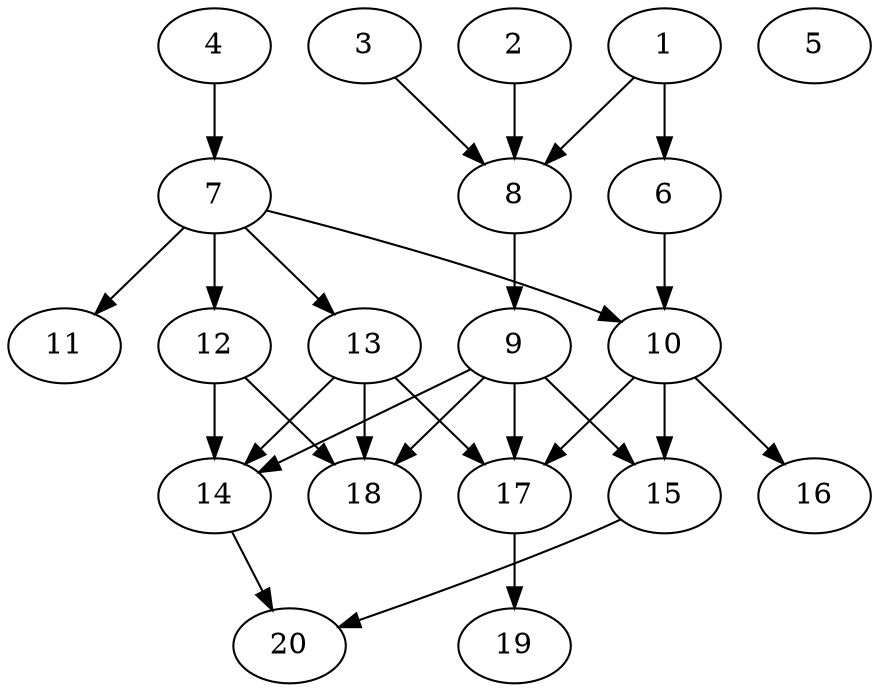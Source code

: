 // DAG automatically generated by daggen at Tue Jul 23 14:22:50 2019
// ./daggen --dot -n 20 --ccr 0.3 --fat 0.5 --regular 0.5 --density 0.6 --mindata 5242880 --maxdata 52428800 
digraph G {
  1 [size="106420907", alpha="0.18", expect_size="31926272"] 
  1 -> 6 [size ="31926272"]
  1 -> 8 [size ="31926272"]
  2 [size="65576960", alpha="0.15", expect_size="19673088"] 
  2 -> 8 [size ="19673088"]
  3 [size="111865173", alpha="0.16", expect_size="33559552"] 
  3 -> 8 [size ="33559552"]
  4 [size="86091093", alpha="0.13", expect_size="25827328"] 
  4 -> 7 [size ="25827328"]
  5 [size="136113493", alpha="0.12", expect_size="40834048"] 
  6 [size="173824000", alpha="0.20", expect_size="52147200"] 
  6 -> 10 [size ="52147200"]
  7 [size="36850347", alpha="0.17", expect_size="11055104"] 
  7 -> 10 [size ="11055104"]
  7 -> 11 [size ="11055104"]
  7 -> 12 [size ="11055104"]
  7 -> 13 [size ="11055104"]
  8 [size="76823893", alpha="0.15", expect_size="23047168"] 
  8 -> 9 [size ="23047168"]
  9 [size="115002027", alpha="0.14", expect_size="34500608"] 
  9 -> 14 [size ="34500608"]
  9 -> 15 [size ="34500608"]
  9 -> 17 [size ="34500608"]
  9 -> 18 [size ="34500608"]
  10 [size="19807573", alpha="0.11", expect_size="5942272"] 
  10 -> 15 [size ="5942272"]
  10 -> 16 [size ="5942272"]
  10 -> 17 [size ="5942272"]
  11 [size="97119573", alpha="0.18", expect_size="29135872"] 
  12 [size="77830827", alpha="0.05", expect_size="23349248"] 
  12 -> 14 [size ="23349248"]
  12 -> 18 [size ="23349248"]
  13 [size="41751893", alpha="0.08", expect_size="12525568"] 
  13 -> 14 [size ="12525568"]
  13 -> 17 [size ="12525568"]
  13 -> 18 [size ="12525568"]
  14 [size="167785813", alpha="0.15", expect_size="50335744"] 
  14 -> 20 [size ="50335744"]
  15 [size="114568533", alpha="0.18", expect_size="34370560"] 
  15 -> 20 [size ="34370560"]
  16 [size="52961280", alpha="0.18", expect_size="15888384"] 
  17 [size="50339840", alpha="0.06", expect_size="15101952"] 
  17 -> 19 [size ="15101952"]
  18 [size="29637973", alpha="0.19", expect_size="8891392"] 
  19 [size="149678080", alpha="0.17", expect_size="44903424"] 
  20 [size="105308160", alpha="0.15", expect_size="31592448"] 
}
